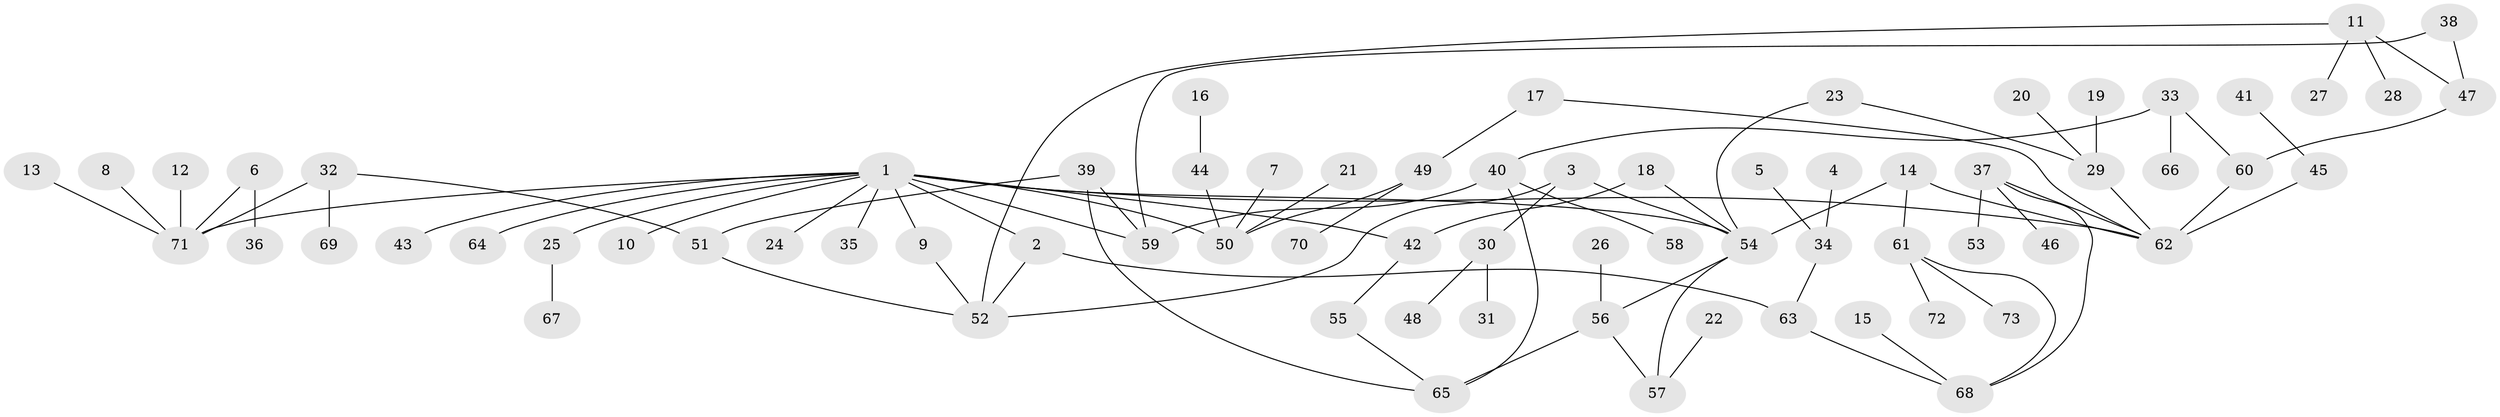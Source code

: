 // original degree distribution, {5: 0.06896551724137931, 8: 0.006896551724137931, 3: 0.16551724137931034, 7: 0.006896551724137931, 6: 0.013793103448275862, 2: 0.2896551724137931, 4: 0.05517241379310345, 1: 0.3931034482758621}
// Generated by graph-tools (version 1.1) at 2025/25/03/09/25 03:25:25]
// undirected, 73 vertices, 89 edges
graph export_dot {
graph [start="1"]
  node [color=gray90,style=filled];
  1;
  2;
  3;
  4;
  5;
  6;
  7;
  8;
  9;
  10;
  11;
  12;
  13;
  14;
  15;
  16;
  17;
  18;
  19;
  20;
  21;
  22;
  23;
  24;
  25;
  26;
  27;
  28;
  29;
  30;
  31;
  32;
  33;
  34;
  35;
  36;
  37;
  38;
  39;
  40;
  41;
  42;
  43;
  44;
  45;
  46;
  47;
  48;
  49;
  50;
  51;
  52;
  53;
  54;
  55;
  56;
  57;
  58;
  59;
  60;
  61;
  62;
  63;
  64;
  65;
  66;
  67;
  68;
  69;
  70;
  71;
  72;
  73;
  1 -- 2 [weight=1.0];
  1 -- 9 [weight=1.0];
  1 -- 10 [weight=1.0];
  1 -- 24 [weight=1.0];
  1 -- 25 [weight=1.0];
  1 -- 35 [weight=1.0];
  1 -- 42 [weight=1.0];
  1 -- 43 [weight=1.0];
  1 -- 50 [weight=1.0];
  1 -- 54 [weight=1.0];
  1 -- 59 [weight=1.0];
  1 -- 62 [weight=1.0];
  1 -- 64 [weight=1.0];
  1 -- 71 [weight=1.0];
  2 -- 52 [weight=1.0];
  2 -- 63 [weight=1.0];
  3 -- 30 [weight=1.0];
  3 -- 52 [weight=1.0];
  3 -- 54 [weight=1.0];
  4 -- 34 [weight=1.0];
  5 -- 34 [weight=1.0];
  6 -- 36 [weight=1.0];
  6 -- 71 [weight=1.0];
  7 -- 50 [weight=1.0];
  8 -- 71 [weight=1.0];
  9 -- 52 [weight=1.0];
  11 -- 27 [weight=1.0];
  11 -- 28 [weight=1.0];
  11 -- 47 [weight=1.0];
  11 -- 52 [weight=1.0];
  12 -- 71 [weight=1.0];
  13 -- 71 [weight=1.0];
  14 -- 54 [weight=1.0];
  14 -- 61 [weight=1.0];
  14 -- 62 [weight=1.0];
  15 -- 68 [weight=1.0];
  16 -- 44 [weight=1.0];
  17 -- 49 [weight=1.0];
  17 -- 62 [weight=1.0];
  18 -- 42 [weight=1.0];
  18 -- 54 [weight=1.0];
  19 -- 29 [weight=1.0];
  20 -- 29 [weight=1.0];
  21 -- 50 [weight=1.0];
  22 -- 57 [weight=1.0];
  23 -- 29 [weight=1.0];
  23 -- 54 [weight=1.0];
  25 -- 67 [weight=1.0];
  26 -- 56 [weight=1.0];
  29 -- 62 [weight=1.0];
  30 -- 31 [weight=1.0];
  30 -- 48 [weight=1.0];
  32 -- 51 [weight=1.0];
  32 -- 69 [weight=1.0];
  32 -- 71 [weight=1.0];
  33 -- 40 [weight=1.0];
  33 -- 60 [weight=1.0];
  33 -- 66 [weight=1.0];
  34 -- 63 [weight=1.0];
  37 -- 46 [weight=1.0];
  37 -- 53 [weight=1.0];
  37 -- 62 [weight=1.0];
  37 -- 68 [weight=1.0];
  38 -- 47 [weight=1.0];
  38 -- 59 [weight=1.0];
  39 -- 51 [weight=1.0];
  39 -- 59 [weight=1.0];
  39 -- 65 [weight=1.0];
  40 -- 58 [weight=1.0];
  40 -- 59 [weight=1.0];
  40 -- 65 [weight=1.0];
  41 -- 45 [weight=1.0];
  42 -- 55 [weight=1.0];
  44 -- 50 [weight=1.0];
  45 -- 62 [weight=1.0];
  47 -- 60 [weight=1.0];
  49 -- 50 [weight=1.0];
  49 -- 70 [weight=1.0];
  51 -- 52 [weight=1.0];
  54 -- 56 [weight=1.0];
  54 -- 57 [weight=1.0];
  55 -- 65 [weight=1.0];
  56 -- 57 [weight=1.0];
  56 -- 65 [weight=1.0];
  60 -- 62 [weight=1.0];
  61 -- 68 [weight=1.0];
  61 -- 72 [weight=1.0];
  61 -- 73 [weight=1.0];
  63 -- 68 [weight=1.0];
}
